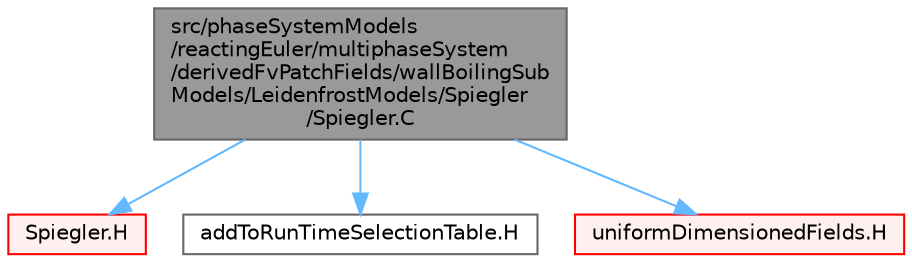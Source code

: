 digraph "src/phaseSystemModels/reactingEuler/multiphaseSystem/derivedFvPatchFields/wallBoilingSubModels/LeidenfrostModels/Spiegler/Spiegler.C"
{
 // LATEX_PDF_SIZE
  bgcolor="transparent";
  edge [fontname=Helvetica,fontsize=10,labelfontname=Helvetica,labelfontsize=10];
  node [fontname=Helvetica,fontsize=10,shape=box,height=0.2,width=0.4];
  Node1 [id="Node000001",label="src/phaseSystemModels\l/reactingEuler/multiphaseSystem\l/derivedFvPatchFields/wallBoilingSub\lModels/LeidenfrostModels/Spiegler\l/Spiegler.C",height=0.2,width=0.4,color="gray40", fillcolor="grey60", style="filled", fontcolor="black",tooltip=" "];
  Node1 -> Node2 [id="edge1_Node000001_Node000002",color="steelblue1",style="solid",tooltip=" "];
  Node2 [id="Node000002",label="Spiegler.H",height=0.2,width=0.4,color="red", fillcolor="#FFF0F0", style="filled",URL="$Spiegler_8H.html",tooltip=" "];
  Node1 -> Node382 [id="edge2_Node000001_Node000382",color="steelblue1",style="solid",tooltip=" "];
  Node382 [id="Node000382",label="addToRunTimeSelectionTable.H",height=0.2,width=0.4,color="grey40", fillcolor="white", style="filled",URL="$addToRunTimeSelectionTable_8H.html",tooltip="Macros for easy insertion into run-time selection tables."];
  Node1 -> Node383 [id="edge3_Node000001_Node000383",color="steelblue1",style="solid",tooltip=" "];
  Node383 [id="Node000383",label="uniformDimensionedFields.H",height=0.2,width=0.4,color="red", fillcolor="#FFF0F0", style="filled",URL="$uniformDimensionedFields_8H.html",tooltip="Various UniformDimensionedField types."];
}
